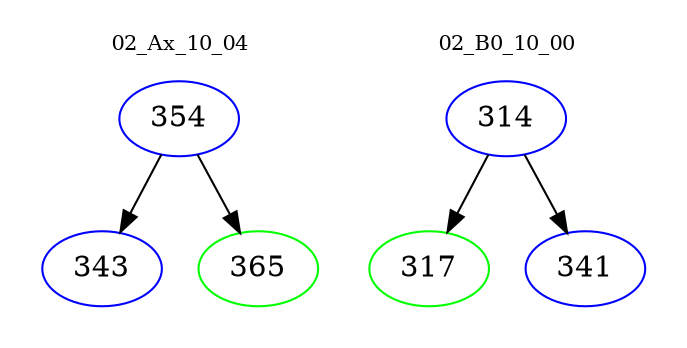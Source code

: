digraph{
subgraph cluster_0 {
color = white
label = "02_Ax_10_04";
fontsize=10;
T0_354 [label="354", color="blue"]
T0_354 -> T0_343 [color="black"]
T0_343 [label="343", color="blue"]
T0_354 -> T0_365 [color="black"]
T0_365 [label="365", color="green"]
}
subgraph cluster_1 {
color = white
label = "02_B0_10_00";
fontsize=10;
T1_314 [label="314", color="blue"]
T1_314 -> T1_317 [color="black"]
T1_317 [label="317", color="green"]
T1_314 -> T1_341 [color="black"]
T1_341 [label="341", color="blue"]
}
}
